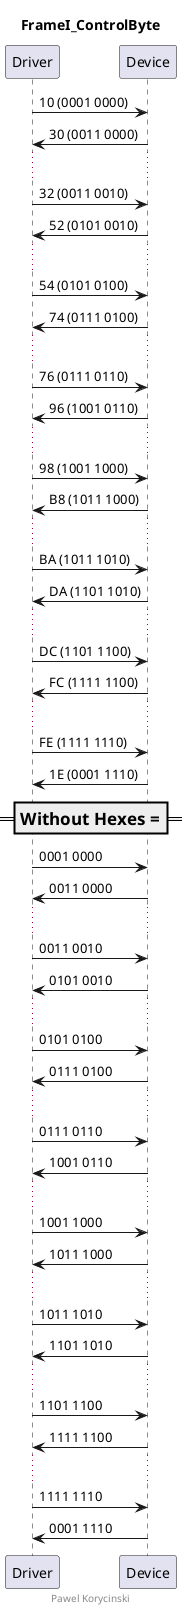 @startuml

title FrameI_ControlByte

participant Driver
participant Device

Driver -> Device : 10 (‭0001 0000‬)
Device -> Driver : 30 (‭0011 0000‬)
......
Driver -> Device : 32 (‭0011 0010‬)
Device -> Driver : 52 (‭0101 0010‬)
......
Driver -> Device : 54 (‭0101 0100‬)
Device -> Driver : 74 (‭0111 0100‬)
......
Driver -> Device : 76 (‭0111 0110‬)
Device -> Driver : 96 (‭1001 0110‬)
......
Driver -> Device : 98 (‭1001 1000‬)
Device -> Driver : B8 (‭1011 1000‬)
......
Driver -> Device : BA (‭1011 1010‬)
Device -> Driver : DA (‭1101 1010‬)
......
Driver -> Device : DC (‭1101 1100‬)
Device -> Driver : FC (‭1111 1100‬)
......
Driver -> Device : FE (‭1111 1110‬)
Device -> Driver : 1E (‭0001 1110‬)

=== Without Hexes ===

Driver -> Device : ‭0001 0000
Driver <- Device : ‭0011 0000
......
Driver -> Device : ‭0011 0010
Driver <- Device : ‭0101 0010
......
Driver -> Device : ‭0101 0100
Driver <- Device : ‭0111 0100
......
Driver -> Device : ‭0111 0110
Device -> Driver : ‭1001 0110
......  
Driver -> Device : ‭1001 1000
Device -> Driver : ‭1011 1000
......
Driver -> Device : ‭1011 1010
Device -> Driver : ‭1101 1010
......
Driver -> Device : ‭1101 1100
Device -> Driver : ‭1111 1100
......
Driver -> Device : ‭1111 1110
Device -> Driver : ‭0001 1110

footer Pawel Korycinski
@enduml